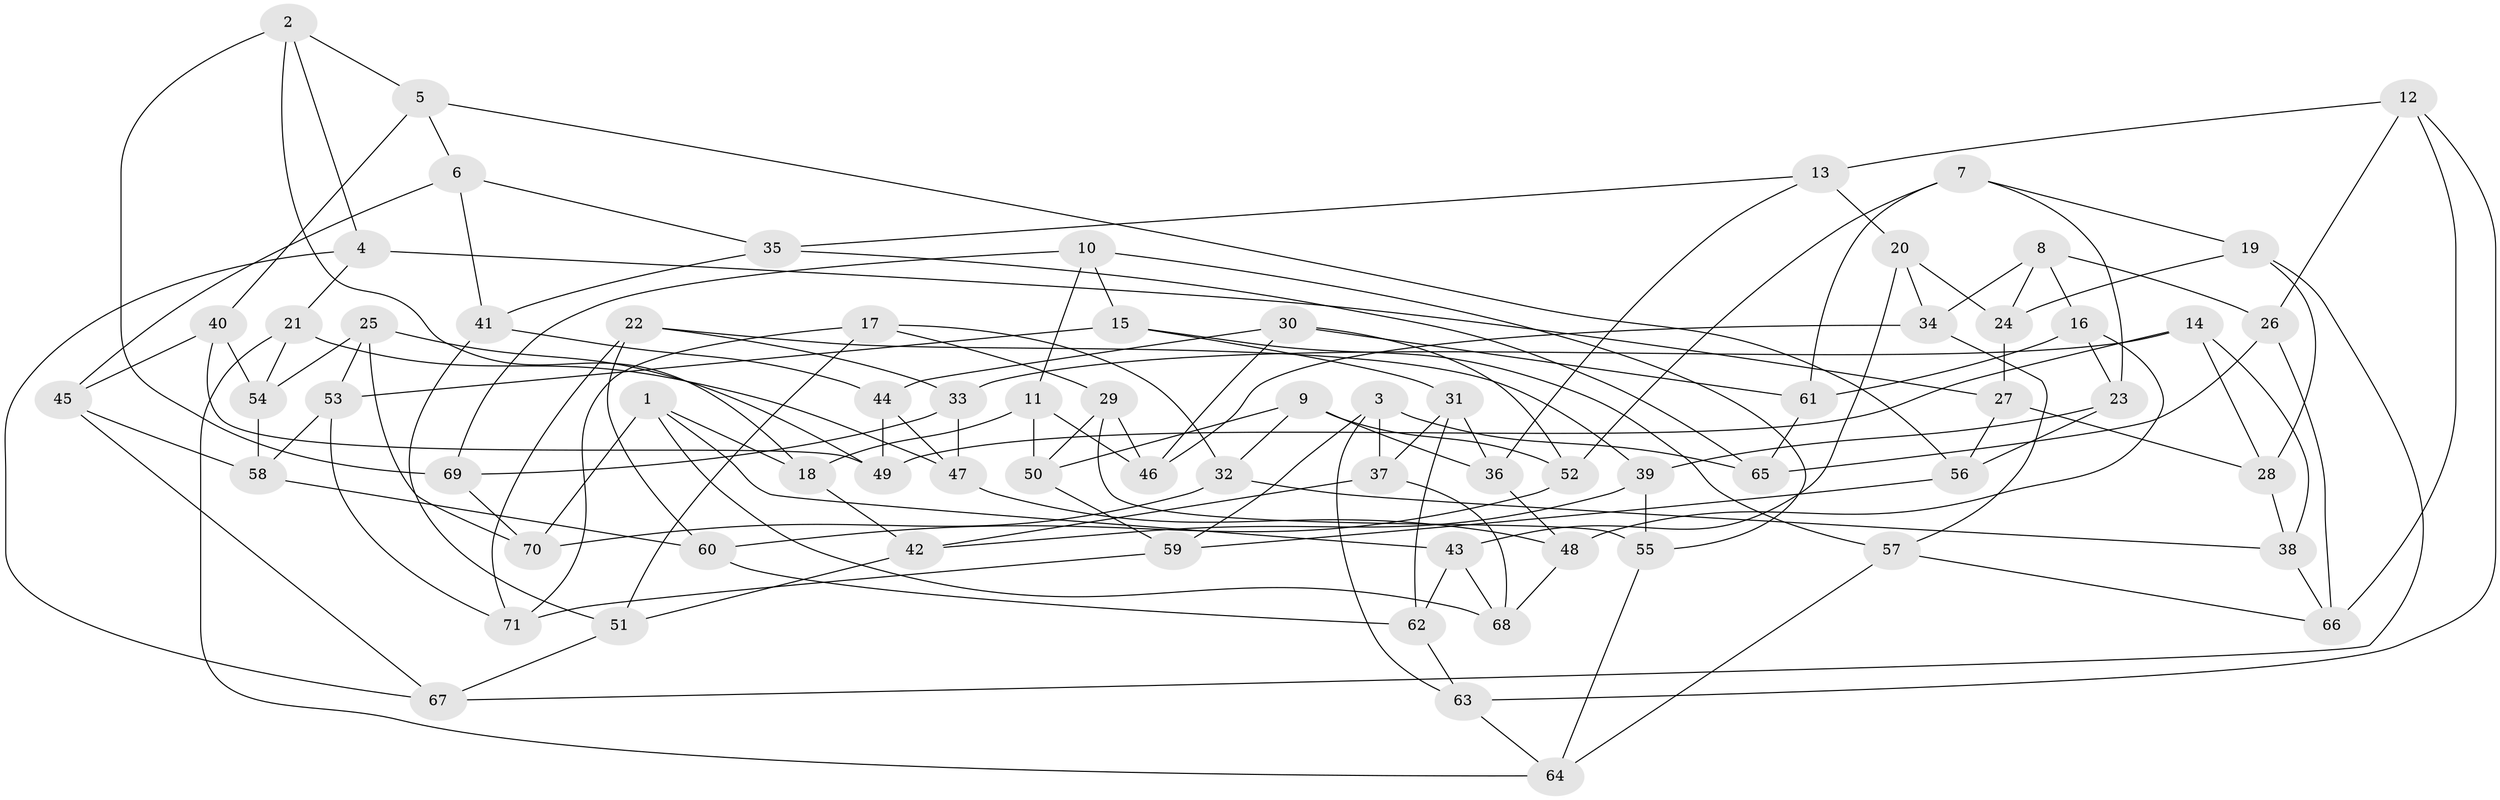 // Generated by graph-tools (version 1.1) at 2025/50/03/09/25 03:50:47]
// undirected, 71 vertices, 142 edges
graph export_dot {
graph [start="1"]
  node [color=gray90,style=filled];
  1;
  2;
  3;
  4;
  5;
  6;
  7;
  8;
  9;
  10;
  11;
  12;
  13;
  14;
  15;
  16;
  17;
  18;
  19;
  20;
  21;
  22;
  23;
  24;
  25;
  26;
  27;
  28;
  29;
  30;
  31;
  32;
  33;
  34;
  35;
  36;
  37;
  38;
  39;
  40;
  41;
  42;
  43;
  44;
  45;
  46;
  47;
  48;
  49;
  50;
  51;
  52;
  53;
  54;
  55;
  56;
  57;
  58;
  59;
  60;
  61;
  62;
  63;
  64;
  65;
  66;
  67;
  68;
  69;
  70;
  71;
  1 -- 43;
  1 -- 68;
  1 -- 70;
  1 -- 18;
  2 -- 18;
  2 -- 69;
  2 -- 4;
  2 -- 5;
  3 -- 65;
  3 -- 59;
  3 -- 37;
  3 -- 63;
  4 -- 67;
  4 -- 27;
  4 -- 21;
  5 -- 6;
  5 -- 40;
  5 -- 56;
  6 -- 45;
  6 -- 41;
  6 -- 35;
  7 -- 19;
  7 -- 61;
  7 -- 23;
  7 -- 52;
  8 -- 24;
  8 -- 26;
  8 -- 34;
  8 -- 16;
  9 -- 36;
  9 -- 52;
  9 -- 32;
  9 -- 50;
  10 -- 15;
  10 -- 55;
  10 -- 69;
  10 -- 11;
  11 -- 46;
  11 -- 18;
  11 -- 50;
  12 -- 66;
  12 -- 13;
  12 -- 26;
  12 -- 63;
  13 -- 20;
  13 -- 35;
  13 -- 36;
  14 -- 49;
  14 -- 38;
  14 -- 28;
  14 -- 33;
  15 -- 31;
  15 -- 57;
  15 -- 53;
  16 -- 23;
  16 -- 61;
  16 -- 48;
  17 -- 32;
  17 -- 51;
  17 -- 29;
  17 -- 71;
  18 -- 42;
  19 -- 67;
  19 -- 24;
  19 -- 28;
  20 -- 34;
  20 -- 24;
  20 -- 43;
  21 -- 54;
  21 -- 47;
  21 -- 64;
  22 -- 71;
  22 -- 39;
  22 -- 60;
  22 -- 33;
  23 -- 39;
  23 -- 56;
  24 -- 27;
  25 -- 54;
  25 -- 53;
  25 -- 49;
  25 -- 70;
  26 -- 66;
  26 -- 65;
  27 -- 28;
  27 -- 56;
  28 -- 38;
  29 -- 46;
  29 -- 50;
  29 -- 55;
  30 -- 52;
  30 -- 44;
  30 -- 61;
  30 -- 46;
  31 -- 62;
  31 -- 36;
  31 -- 37;
  32 -- 70;
  32 -- 38;
  33 -- 69;
  33 -- 47;
  34 -- 57;
  34 -- 46;
  35 -- 65;
  35 -- 41;
  36 -- 48;
  37 -- 42;
  37 -- 68;
  38 -- 66;
  39 -- 55;
  39 -- 42;
  40 -- 54;
  40 -- 49;
  40 -- 45;
  41 -- 44;
  41 -- 51;
  42 -- 51;
  43 -- 68;
  43 -- 62;
  44 -- 47;
  44 -- 49;
  45 -- 67;
  45 -- 58;
  47 -- 48;
  48 -- 68;
  50 -- 59;
  51 -- 67;
  52 -- 60;
  53 -- 58;
  53 -- 71;
  54 -- 58;
  55 -- 64;
  56 -- 59;
  57 -- 64;
  57 -- 66;
  58 -- 60;
  59 -- 71;
  60 -- 62;
  61 -- 65;
  62 -- 63;
  63 -- 64;
  69 -- 70;
}
